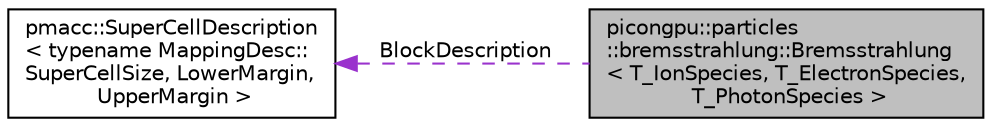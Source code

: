 digraph "picongpu::particles::bremsstrahlung::Bremsstrahlung&lt; T_IonSpecies, T_ElectronSpecies, T_PhotonSpecies &gt;"
{
 // LATEX_PDF_SIZE
  edge [fontname="Helvetica",fontsize="10",labelfontname="Helvetica",labelfontsize="10"];
  node [fontname="Helvetica",fontsize="10",shape=record];
  rankdir="LR";
  Node1 [label="picongpu::particles\l::bremsstrahlung::Bremsstrahlung\l\< T_IonSpecies, T_ElectronSpecies,\l T_PhotonSpecies \>",height=0.2,width=0.4,color="black", fillcolor="grey75", style="filled", fontcolor="black",tooltip="Handling of the Bremsstrahlung effect."];
  Node2 -> Node1 [dir="back",color="darkorchid3",fontsize="10",style="dashed",label=" BlockDescription" ,fontname="Helvetica"];
  Node2 [label="pmacc::SuperCellDescription\l\< typename MappingDesc::\lSuperCellSize, LowerMargin,\l UpperMargin \>",height=0.2,width=0.4,color="black", fillcolor="white", style="filled",URL="$structpmacc_1_1_super_cell_description.html",tooltip=" "];
}
